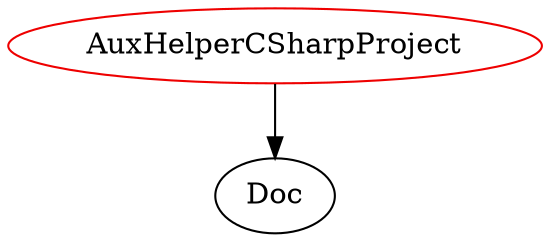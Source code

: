 digraph auxhelpercsharpproject{
AuxHelperCSharpProject -> Doc;
AuxHelperCSharpProject	[shape=oval, color=red2, label="AuxHelperCSharpProject"];
}
